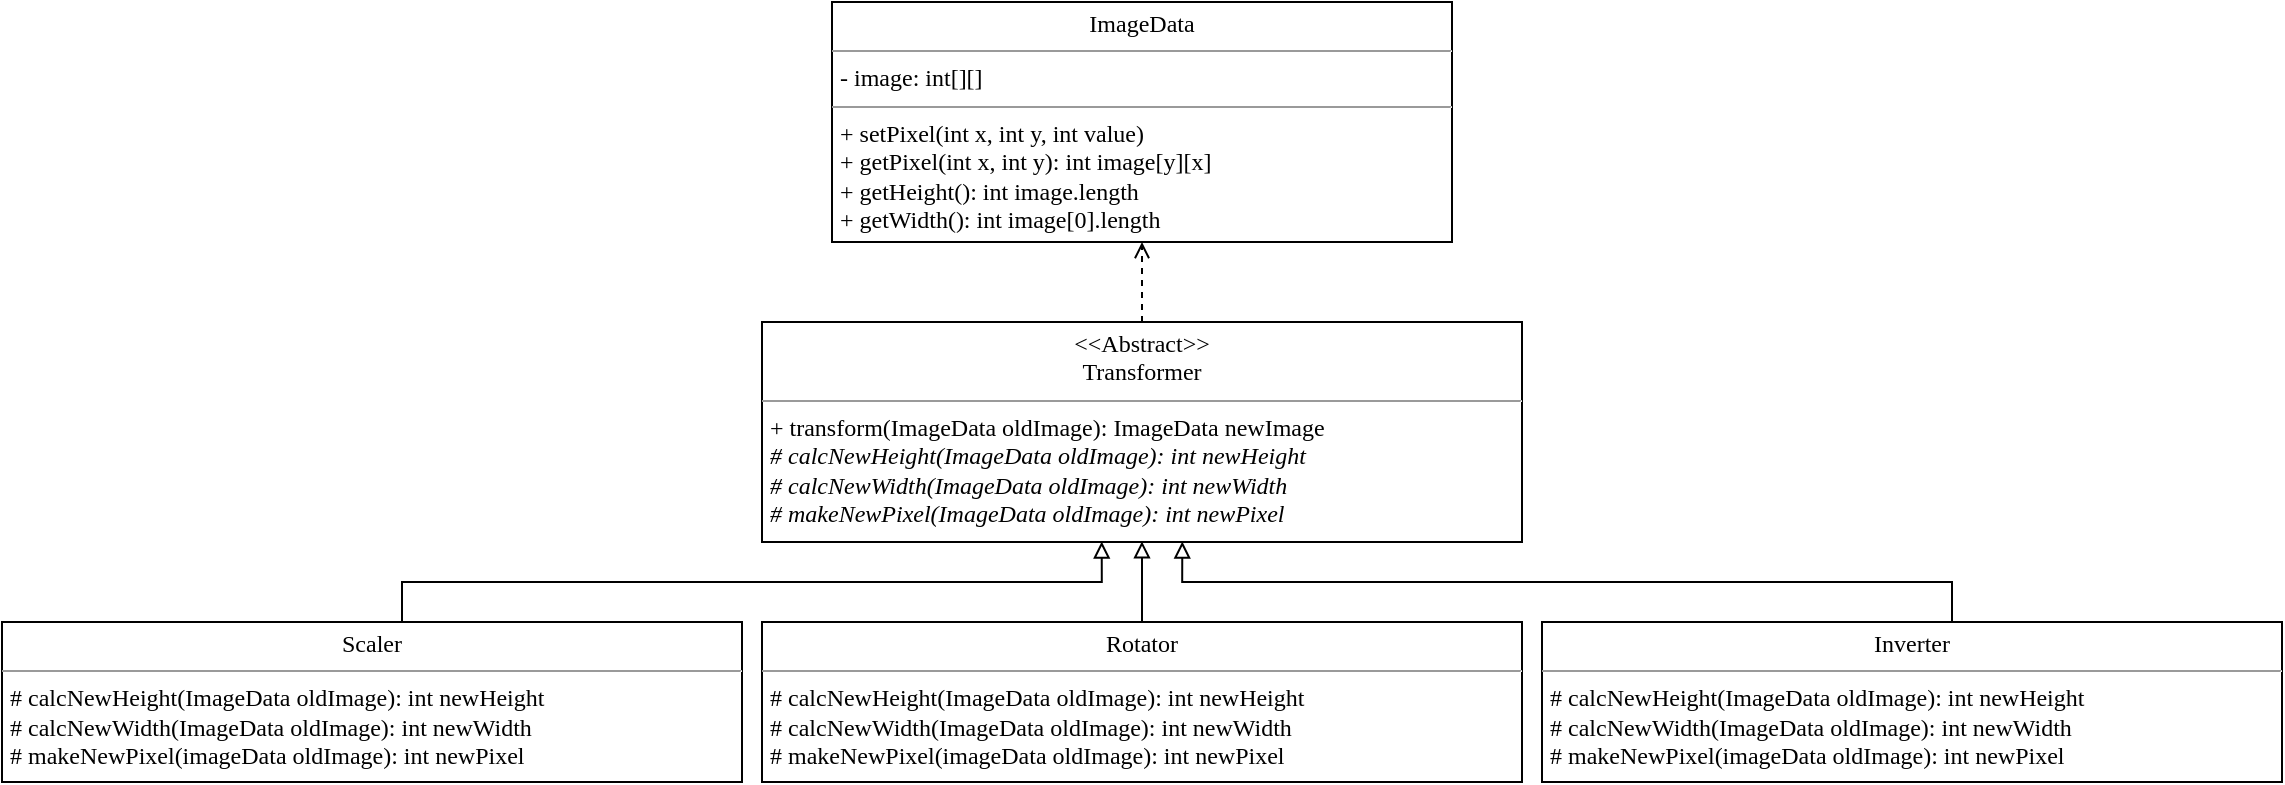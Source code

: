<mxfile version="14.5.1" type="google"><diagram name="Page-1" id="e7e014a7-5840-1c2e-5031-d8a46d1fe8dd"><mxGraphModel dx="925" dy="605" grid="1" gridSize="10" guides="1" tooltips="1" connect="1" arrows="1" fold="1" page="1" pageScale="1" pageWidth="1200" pageHeight="600" background="#ffffff" math="0" shadow="0"><root><mxCell id="0"/><mxCell id="1" parent="0"/><mxCell id="QzKhocxWM9EOxqv5ktCl-45" value="&lt;p style=&quot;margin: 0px ; margin-top: 4px ; text-align: center&quot;&gt;ImageData&lt;/p&gt;&lt;hr size=&quot;1&quot;&gt;&lt;p style=&quot;margin: 0px ; margin-left: 4px&quot;&gt;- image: int[][]&lt;br&gt;&lt;/p&gt;&lt;hr size=&quot;1&quot;&gt;&lt;p style=&quot;margin: 0px ; margin-left: 4px&quot;&gt;+ setPixel(int x, int y, int value)&lt;/p&gt;&lt;p style=&quot;margin: 0px ; margin-left: 4px&quot;&gt;+ getPixel(int x, int y): int image[y][x]&lt;/p&gt;&lt;p style=&quot;margin: 0px ; margin-left: 4px&quot;&gt;+ getHeight(): int image.length&lt;/p&gt;&lt;p style=&quot;margin: 0px ; margin-left: 4px&quot;&gt;+ getWidth(): int image[0].length&lt;/p&gt;" style="verticalAlign=top;align=left;overflow=fill;fontSize=12;fontFamily=Fira Code;html=1;" parent="1" vertex="1"><mxGeometry x="445" y="40" width="310" height="120" as="geometry"/></mxCell><mxCell id="QzKhocxWM9EOxqv5ktCl-55" style="edgeStyle=none;rounded=0;orthogonalLoop=1;jettySize=auto;html=1;entryX=0.5;entryY=1;entryDx=0;entryDy=0;endArrow=open;endFill=0;strokeWidth=1;dashed=1;" parent="1" source="QzKhocxWM9EOxqv5ktCl-46" target="QzKhocxWM9EOxqv5ktCl-45" edge="1"><mxGeometry relative="1" as="geometry"/></mxCell><mxCell id="QzKhocxWM9EOxqv5ktCl-46" value="&lt;p style=&quot;margin: 0px ; margin-top: 4px ; text-align: center&quot;&gt;&amp;lt;&amp;lt;Abstract&amp;gt;&amp;gt;&lt;br&gt;Transformer&lt;/p&gt;&lt;hr size=&quot;1&quot;&gt;&lt;p style=&quot;margin: 0px ; margin-left: 4px&quot;&gt;+ transform(ImageData oldImage): ImageData newImage&lt;/p&gt;&lt;p style=&quot;margin: 0px ; margin-left: 4px&quot;&gt;&lt;i&gt;# calcNewHeight(ImageData oldImage): int newHeight&lt;/i&gt;&lt;/p&gt;&lt;p style=&quot;margin: 0px ; margin-left: 4px&quot;&gt;&lt;i&gt;# calcNewWidth(ImageData oldImage): int newWidth&lt;/i&gt;&lt;/p&gt;&lt;p style=&quot;margin: 0px ; margin-left: 4px&quot;&gt;&lt;i&gt;# makeNewPixel(ImageData oldImage): int newPixel&lt;/i&gt;&lt;/p&gt;" style="verticalAlign=top;align=left;overflow=fill;fontSize=12;fontFamily=Fira Code;html=1;" parent="1" vertex="1"><mxGeometry x="410" y="200" width="380" height="110" as="geometry"/></mxCell><mxCell id="QzKhocxWM9EOxqv5ktCl-51" style="rounded=0;orthogonalLoop=1;jettySize=auto;html=1;entryX=0.447;entryY=0.998;entryDx=0;entryDy=0;endArrow=block;endFill=0;strokeWidth=1;exitX=0.5;exitY=0;exitDx=0;exitDy=0;edgeStyle=orthogonalEdgeStyle;entryPerimeter=0;" parent="1" source="QzKhocxWM9EOxqv5ktCl-47" target="QzKhocxWM9EOxqv5ktCl-46" edge="1"><mxGeometry relative="1" as="geometry"><Array as="points"><mxPoint x="230" y="380"/><mxPoint x="230" y="330"/><mxPoint x="580" y="330"/></Array></mxGeometry></mxCell><mxCell id="QzKhocxWM9EOxqv5ktCl-47" value="&lt;p style=&quot;margin: 0px ; margin-top: 4px ; text-align: center&quot;&gt;Scaler&lt;/p&gt;&lt;hr size=&quot;1&quot;&gt;&lt;p style=&quot;margin: 0px ; margin-left: 4px&quot;&gt;# calcNewHeight(ImageData oldImage): int newHeight&lt;/p&gt;&lt;p style=&quot;margin: 0px ; margin-left: 4px&quot;&gt;# calcNewWidth(ImageData oldImage): int newWidth&lt;br&gt;&lt;/p&gt;&lt;p style=&quot;margin: 0px ; margin-left: 4px&quot;&gt;# makeNewPixel(imageData oldImage): int newPixel&lt;/p&gt;" style="verticalAlign=top;align=left;overflow=fill;fontSize=12;fontFamily=Fira Code;html=1;" parent="1" vertex="1"><mxGeometry x="30" y="350" width="370" height="80" as="geometry"/></mxCell><mxCell id="QzKhocxWM9EOxqv5ktCl-52" style="edgeStyle=none;rounded=0;orthogonalLoop=1;jettySize=auto;html=1;endArrow=block;endFill=0;strokeWidth=1;entryX=0.5;entryY=0.997;entryDx=0;entryDy=0;entryPerimeter=0;" parent="1" source="QzKhocxWM9EOxqv5ktCl-49" target="QzKhocxWM9EOxqv5ktCl-46" edge="1"><mxGeometry relative="1" as="geometry"><mxPoint x="601" y="280" as="targetPoint"/></mxGeometry></mxCell><mxCell id="QzKhocxWM9EOxqv5ktCl-49" value="&lt;p style=&quot;margin: 0px ; margin-top: 4px ; text-align: center&quot;&gt;Rotator&lt;/p&gt;&lt;hr size=&quot;1&quot;&gt;&lt;p style=&quot;margin: 0px ; margin-left: 4px&quot;&gt;# calcNewHeight(ImageData oldImage): int newHeight&lt;/p&gt;&lt;p style=&quot;margin: 0px ; margin-left: 4px&quot;&gt;# calcNewWidth(ImageData oldImage): int newWidth&lt;br&gt;&lt;/p&gt;&lt;p style=&quot;margin: 0px ; margin-left: 4px&quot;&gt;# makeNewPixel(imageData oldImage): int newPixel&lt;/p&gt;" style="verticalAlign=top;align=left;overflow=fill;fontSize=12;fontFamily=Fira Code;html=1;" parent="1" vertex="1"><mxGeometry x="410" y="350" width="380" height="80" as="geometry"/></mxCell><mxCell id="QzKhocxWM9EOxqv5ktCl-54" style="edgeStyle=orthogonalEdgeStyle;rounded=0;orthogonalLoop=1;jettySize=auto;html=1;exitX=0.5;exitY=0;exitDx=0;exitDy=0;endArrow=block;endFill=0;strokeWidth=1;entryX=0.553;entryY=0.998;entryDx=0;entryDy=0;entryPerimeter=0;" parent="1" source="QzKhocxWM9EOxqv5ktCl-50" target="QzKhocxWM9EOxqv5ktCl-46" edge="1"><mxGeometry relative="1" as="geometry"><mxPoint x="622" y="330" as="targetPoint"/><Array as="points"><mxPoint x="1005" y="330"/><mxPoint x="620" y="330"/></Array></mxGeometry></mxCell><mxCell id="QzKhocxWM9EOxqv5ktCl-50" value="&lt;p style=&quot;margin: 0px ; margin-top: 4px ; text-align: center&quot;&gt;Inverter&lt;/p&gt;&lt;hr size=&quot;1&quot;&gt;&lt;p style=&quot;margin: 0px ; margin-left: 4px&quot;&gt;# calcNewHeight(ImageData oldImage): int newHeight&lt;/p&gt;&lt;p style=&quot;margin: 0px ; margin-left: 4px&quot;&gt;# calcNewWidth(ImageData oldImage): int newWidth&lt;br&gt;&lt;/p&gt;&lt;p style=&quot;margin: 0px ; margin-left: 4px&quot;&gt;# makeNewPixel(imageData oldImage): int newPixel&lt;/p&gt;" style="verticalAlign=top;align=left;overflow=fill;fontSize=12;fontFamily=Fira Code;html=1;" parent="1" vertex="1"><mxGeometry x="800" y="350" width="370" height="80" as="geometry"/></mxCell></root></mxGraphModel></diagram></mxfile>